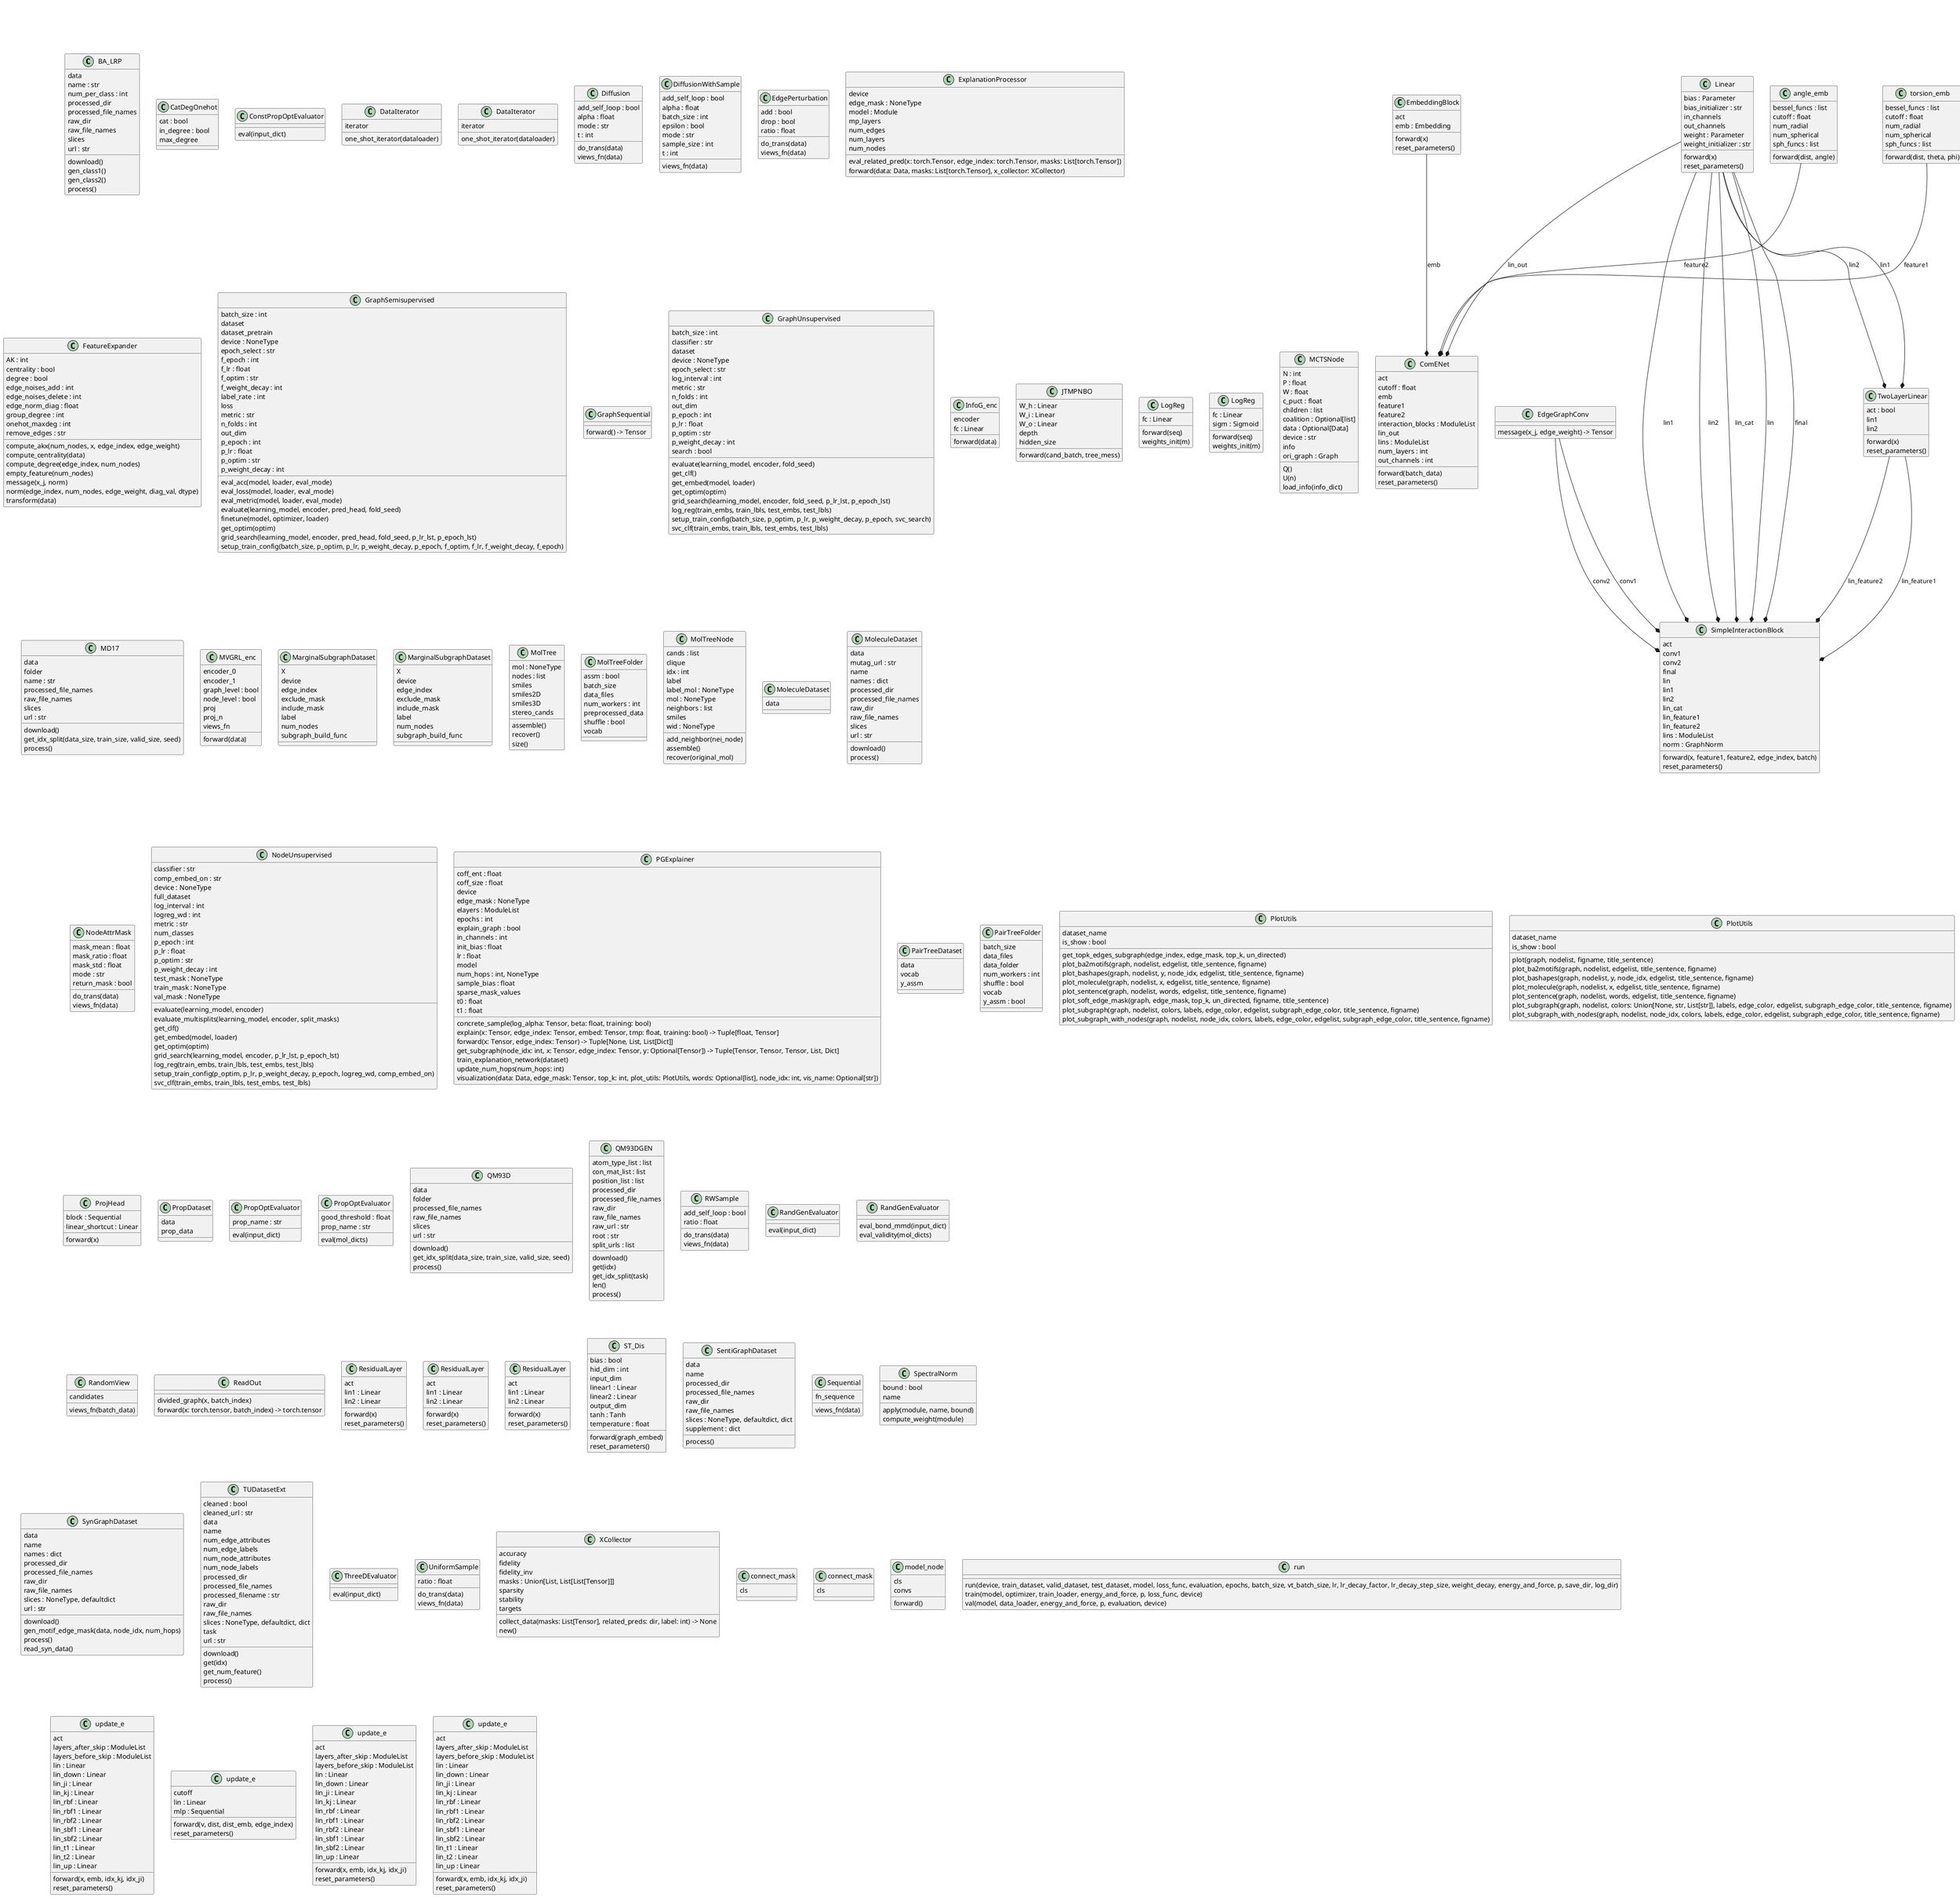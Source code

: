 @startuml classes_DIG-dig-stable
set namespaceSeparator none
class "BA_LRP" as dig.xgraph.dataset.syn_dataset.BA_LRP {
  data
  name : str
  num_per_class : int
  processed_dir
  processed_file_names
  raw_dir
  raw_file_names
  slices
  url : str
  download()
  gen_class1()
  gen_class2()
  process()
}
class "CatDegOnehot" as dig.sslgraph.dataset.feat_expansion.CatDegOnehot {
  cat : bool
  in_degree : bool
  max_degree
}
class "ComENet" as dig.threedgraph.method.comenet.comenet.ComENet {
  act
  cutoff : float
  emb
  feature1
  feature2
  interaction_blocks : ModuleList
  lin_out
  lins : ModuleList
  num_layers : int
  out_channels : int
  forward(batch_data)
  reset_parameters()
}
class "ConstPropOptEvaluator" as dig.ggraph.evaluation.metric.ConstPropOptEvaluator {
  eval(input_dict)
}
class "Contrastive" as dig.sslgraph.method.contrastive.model.contrastive.Contrastive {
  choice_model : str
  device : NoneType
  graph_level : bool
  loss_fn
  model_path : str
  neg_by_crpt : bool
  node_level : bool
  per_epoch_out : bool
  proj : NoneType
  proj_head_g : NoneType
  proj_head_n : NoneType
  proj_n : NoneType
  proj_out_dim : NoneType
  tau : float
  views_fn
  z_dim : NoneType
  z_n_dim : NoneType
  train(encoder, data_loader, optimizer, epochs, per_epoch_out)
  train_encoder_graph(encoder, data_loader, optimizer, epochs)
  train_encoder_node(encoder, data_loader, optimizer, epochs)
  train_encoder_node_graph(encoder, data_loader, optimizer, epochs)
}
class "DataIterator" as dig.ggraph.method.GraphDF.train_utils.DataIterator {
  iterator
  one_shot_iterator(dataloader)
}
class "DataIterator" as dig.ggraph.method.GraphAF.train_utils.DataIterator {
  iterator
  one_shot_iterator(dataloader)
}
class "DeepLIFT" as dig.xgraph.method.deeplift.DeepLIFT {
  hard_edge_mask
  new_node_idx
  subset
  forward(x: Tensor, edge_index: Tensor)
}
class "DeepLift" as dig.xgraph.models.ext.deeplift.deep_lift.DeepLift {
  backward_handles : List[RemovableHandle]
  forward_handles : List[RemovableHandle]
  model : Module
  attribute(inputs: TensorOrTupleOfTensorsGeneric, baselines: BaselineType, target: TargetType, additional_forward_args: Any, return_convergence_delta: Literal[False], custom_attribution_func: Union[None, Callable[..., Tuple[Tensor, ...]]]) -> TensorOrTupleOfTensorsGeneric
  has_convergence_delta() -> bool
  satisfies_attribute_criteria(module: Module) -> bool
}
class "DeepLiftShap" as dig.xgraph.models.ext.deeplift.deep_lift.DeepLiftShap {
  attribute(inputs: TensorOrTupleOfTensorsGeneric, baselines: Union[TensorOrTupleOfTensorsGeneric, Callable[..., TensorOrTupleOfTensorsGeneric]], target: TargetType, additional_forward_args: Any, return_convergence_delta: Literal[False], custom_attribution_func: Union[None, Callable[..., Tuple[Tensor, ...]]]) -> TensorOrTupleOfTensorsGeneric
}
class "Diffusion" as dig.sslgraph.method.contrastive.views_fn.structure.Diffusion {
  add_self_loop : bool
  alpha : float
  mode : str
  t : int
  do_trans(data)
  views_fn(data)
}
class "DiffusionWithSample" as dig.sslgraph.method.contrastive.views_fn.structure.DiffusionWithSample {
  add_self_loop : bool
  alpha : float
  batch_size : int
  epsilon : bool
  mode : str
  sample_size : int
  t : int
  views_fn(data)
}
class "DimeNetPP" as dig.threedgraph.method.dimenetpp.dimenetpp.DimeNetPP {
  cutoff : float
  emb
  energy_and_force : bool
  init_e
  init_u
  init_v
  update_es : ModuleList
  update_us : ModuleList
  update_vs : ModuleList
  forward(batch_data)
  reset_parameters()
}
class "DisGraphAF" as dig.ggraph.method.GraphDF.model.disgraphaf.DisGraphAF {
  batchNorm : BatchNorm1d
  edge_st_net : ModuleList
  emb_size : int
  graph_size : int
  index_select_edge : Parameter
  mask_edge : Parameter
  mask_node : Parameter
  node_st_net : ModuleList
  num_edge_type : int
  num_flow_layer : int
  num_node_type : int
  repeat_num
  rgcn
  forward(x, adj, x_deq, adj_deq)
  forward_rl_edge(x, adj, x_cont, index)
  forward_rl_node(x, adj, x_cont)
  reverse(x, adj, latent, mode, edge_index)
}
class "EdgeGraphConv" as dig.threedgraph.method.comenet.comenet.EdgeGraphConv {
  message(x_j, edge_weight) -> Tensor
}
class "EdgePerturbation" as dig.sslgraph.method.contrastive.views_fn.structure.EdgePerturbation {
  add : bool
  drop : bool
  ratio : float
  do_trans(data)
  views_fn(data)
}
class "EmbeddingBlock" as dig.threedgraph.method.comenet.comenet.EmbeddingBlock {
  act
  emb : Embedding
  forward(x)
  reset_parameters()
}
class "Encoder" as dig.sslgraph.utils.encoders.Encoder {
  encoder
  graph_level : bool
  node_level : bool
  forward(data)
}
class "EnergyFunc" as dig.ggraph.method.GraphEBM.energy_func.EnergyFunc {
  depth : int
  dropout : int
  graphconv : ModuleList
  graphconv1
  linear : Linear
  swish : bool
  forward(adj, h)
}
class "Envelope" as dig.threedgraph.method.spherenet.features.Envelope {
  a
  b
  c
  p
  forward(x)
}
class "Envelope" as dig.threedgraph.method.dimenetpp.features.Envelope {
  a
  b
  c
  p
  forward(x)
}
class "Envelope" as dig.ggraph3D.method.G_SphereNet.model.features.Envelope {
  a
  b
  c
  p
  forward(x)
}
class "ExplainerBase" as dig.xgraph.method.base_explainer.ExplainerBase {
  device : NoneType
  edge_mask : NoneType, Parameter
  epochs : int
  ex_labels : NoneType
  explain_graph : bool
  hard_edge_mask : NoneType
  lr : float
  model : Module
  molecule : bool
  mp_layers
  node_feat_mask : Parameter
  node_feat_masks : NoneType
  num_edges : NoneType
  num_layers
  num_nodes : NoneType
  ori_pred : NoneType
  table
  control_sparsity(mask: Tensor, sparsity)
  eval_related_pred(x: Tensor, edge_index: Tensor, edge_masks: List[Tensor])
  forward(x: Tensor, edge_index: Tensor)
  visualize_graph(node_idx: int, edge_index: Tensor, edge_mask: Tensor, y: Tensor, threshold: float, nolabel: bool) -> Tuple[Axes, nx.DiGraph]
}
class "ExplanationProcessor" as dig.xgraph.evaluation.metrics.ExplanationProcessor {
  device
  edge_mask : NoneType
  model : Module
  mp_layers
  num_edges
  num_layers
  num_nodes
  eval_related_pred(x: torch.Tensor, edge_index: torch.Tensor, masks: List[torch.Tensor])
  forward(data: Data, masks: List[torch.Tensor], x_collector: XCollector)
}
class "FeatureExpander" as dig.sslgraph.dataset.feat_expansion.FeatureExpander {
  AK : int
  centrality : bool
  degree : bool
  edge_noises_add : int
  edge_noises_delete : int
  edge_norm_diag : float
  group_degree : int
  onehot_maxdeg : int
  remove_edges : str
  compute_akx(num_nodes, x, edge_index, edge_weight)
  compute_centrality(data)
  compute_degree(edge_index, num_nodes)
  empty_feature(num_nodes)
  message(x_j, norm)
  norm(edge_index, num_nodes, edge_weight, diag_val, dtype)
  transform(data)
}
class "GCN" as dig.sslgraph.utils.encoders.GCN {
  acts : ModuleList
  add_self_loops : bool
  bns : NoneType, ModuleList
  convs : ModuleList
  edge_weight : bool
  n_layers : int
  normalize : bool
  pool : str
  forward(data)
  weights_init(m)
}
class "GCNConv" as dig.xgraph.models.models.GCNConv {
  edge_weight : NoneType, Optional[OptTensor]
  weight : Parameter
  forward(x: Tensor, edge_index: Adj, edge_weight: Optional[OptTensor]) -> Tensor
  propagate(edge_index: Adj, size: Size)
}
class "GCNConv_mask" as dig.xgraph.models.models.GCNConv_mask {
  edge_weight : Optional[OptTensor], NoneType
  weight : Parameter
  forward(x: Tensor, edge_index: Adj, edge_weight: Optional[OptTensor]) -> Tensor
  propagate(edge_index: Adj, size: Size)
}
class "GCN_2l" as dig.xgraph.models.models.GCN_2l {
  conv1
  convs : ModuleList
  dropout : Dropout
  ffn : Sequential
  readout
  relu1 : ReLU
  relus : ModuleList
  forward() -> torch.Tensor
  get_emb() -> torch.Tensor
}
class "GCN_2l_mask" as dig.xgraph.models.models.GCN_2l_mask {
  conv1
  convs : ModuleList
  dropout : Dropout
  ffn : Sequential
  readout
  relu1 : ReLU
  relus : ModuleList
  forward() -> torch.Tensor
  get_emb() -> torch.Tensor
}
class "GCN_3l" as dig.xgraph.models.models.GCN_3l {
  conv1
  convs : ModuleList
  dropout : Dropout
  ffn : Sequential
  readout
  relu1 : ReLU
  relus : ModuleList
  forward() -> torch.Tensor
  get_emb() -> torch.Tensor
}
class "GIN" as dig.sslgraph.utils.encoders.GIN {
  act : PReLU, ReLU
  bns : NoneType, ModuleList
  convs : ModuleList
  n_layers : int
  pool : str
  forward(data)
  weights_init(module)
}
class "GINConv" as dig.xgraph.models.models.GINConv {
  edge_weight : NoneType
  fc_steps : NoneType, list
  num_nodes
  reweight : bool, NoneType
  forward(x: Union[Tensor, OptPairTensor], edge_index: Adj, edge_weight: OptTensor, task) -> Tensor
  message(x_j: Tensor) -> Tensor
  propagate(edge_index: Adj, size: Size)
}
class "GINConv_mask" as dig.xgraph.models.models.GINConv_mask {
  edge_weight : NoneType
  fc_steps : NoneType, list
  num_nodes
  reweight : bool, NoneType
  forward(x: Union[Tensor, OptPairTensor], edge_index: Adj, edge_weight: OptTensor, task) -> Tensor
  message(x_j: Tensor) -> Tensor
  propagate(edge_index: Adj, size: Size)
}
class "GIN_2l" as dig.xgraph.models.models.GIN_2l {
  conv1
  convs : ModuleList
  dropout : Dropout
  ffn : Sequential
  readout
  relu1 : ReLU
  relus : ModuleList
  forward() -> torch.Tensor
  get_emb() -> torch.Tensor
}
class "GIN_2l_mask" as dig.xgraph.models.models.GIN_2l_mask {
  conv1
  convs : ModuleList
  dropout : Dropout
  ffn : Sequential
  readout
  relu1 : ReLU
  relus : ModuleList
  forward() -> torch.Tensor
  get_emb() -> torch.Tensor
}
class "GIN_3l" as dig.xgraph.models.models.GIN_3l {
  conv1
  convs : ModuleList
  dropout : Dropout
  ffn : Sequential
  readout
  relu1 : ReLU
  relus : ModuleList
  forward() -> torch.Tensor
  get_emb() -> torch.Tensor
}
class "GNNBasic" as dig.xgraph.models.models.GNNBasic {
  arguments_read()
}
class "GNNExplainer" as dig.xgraph.method.gnnexplainer.GNNExplainer {
  coff_ent : float
  coff_size : float
  hard_edge_mask
  mask_features : bool
  new_node_idx
  node_idx
  subset
  forward(x, edge_index, mask_features)
  gnn_explainer_alg(x: Tensor, edge_index: Tensor, ex_label: Tensor, mask_features: bool) -> Tensor
}
class "GNNPool" as dig.xgraph.models.models.GNNPool {
}
class "GNN_GI" as dig.xgraph.method.gnn_gi.GNN_GI {
  hard_edge_mask
  new_node_idx
  subset
  forward(x: Tensor, edge_index: Tensor)
}
class "GNN_LRP" as dig.xgraph.method.gnn_lrp.GNN_LRP {
  hard_edge_mask
  new_node_idx
  subset
  forward(x: Tensor, edge_index: Tensor)
}
class "GRACE" as dig.sslgraph.method.contrastive.model.grace.GRACE {
  train(encoders, data_loader, optimizer, epochs, per_epoch_out)
}
class "G_SphereNet" as dig.ggraph3D.method.G_SphereNet.gspherenet.G_SphereNet {
  model : NoneType
  generate(model_conf_dict, checkpoint_path, n_mols, chunk_size, num_min_node, num_max_node, temperature, focus_th)
  get_model(model_conf_dict, checkpoint_path)
  load_pretrain_model(path)
  train(loader, lr, wd, max_epochs, model_conf_dict, checkpoint_path, save_interval, save_dir)
}
class "Generator" as dig.ggraph.method.generator.Generator {
  run_const_prop_opt()
  run_prop_opt()
  run_rand_gen()
  train_const_prop_opt(loader)
  train_prop_opt()
  train_rand_gen(loader)
}
class "GlobalMeanPool" as dig.xgraph.models.models.GlobalMeanPool {
  forward(x, batch)
}
class "GradCAM" as dig.xgraph.method.gradcam.GradCAM {
  explain_method
  hard_edge_mask
  new_node_idx
  subset
  forward(x: Tensor, edge_index: Tensor) -> Union[Tuple[None, List, List[Dict]], Tuple[List, List, List[Dict]]]
}
class "GraphAF" as dig.ggraph.method.GraphAF.graphaf.GraphAF {
  model : NoneType
  get_model(task, model_conf_dict, checkpoint_path)
  load_pretrain_model(path)
  run_cons_optim(dataset, model_conf_dict, checkpoint_path, repeat_time, min_optim_time, num_max_node, temperature, atomic_num_list)
  run_cons_optim_one_mol(adj, x, org_smile, mol_size, bfs_perm_origin, max_size_rl, temperature, atom_list)
  run_prop_optim(model_conf_dict, checkpoint_path, n_mols, num_min_node, num_max_node, temperature, atomic_num_list)
  run_rand_gen(model_conf_dict, checkpoint_path, n_mols, num_min_node, num_max_node, temperature, atomic_num_list)
  train_cons_optim(loader, lr, wd, max_iters, warm_up, model_conf_dict, pretrain_path, save_interval, save_dir)
  train_prop_optim(lr, wd, max_iters, warm_up, model_conf_dict, pretrain_path, save_interval, save_dir)
  train_rand_gen(loader, lr, wd, max_epochs, model_conf_dict, save_interval, save_dir)
}
class "GraphCL" as dig.sslgraph.method.contrastive.model.graphcl.GraphCL {
  train(encoders, data_loader, optimizer, epochs, per_epoch_out)
}
class "GraphConv" as dig.ggraph.method.GraphEBM.energy_func.GraphConv {
  add_self : bool
  in_ch
  linear_edge : Linear
  linear_node : Linear
  num_edge_type
  out_ch
  forward(adj, h)
}
class "GraphDF" as dig.ggraph.method.GraphDF.graphdf.GraphDF {
  model : NoneType
  get_model(task, model_conf_dict, checkpoint_path)
  load_pretrain_model(path)
  run_const_prop_opt(dataset, model_conf_dict, checkpoint_path, repeat_time, min_optim_time, num_max_node, temperature, atomic_num_list)
  run_const_prop_opt_one_mol(adj, x, org_smile, mol_size, bfs_perm_origin, max_size_rl, temperature, atom_list)
  run_prop_opt(model_conf_dict, checkpoint_path, n_mols, num_min_node, num_max_node, temperature, atomic_num_list)
  run_rand_gen(model_conf_dict, checkpoint_path, n_mols, num_min_node, num_max_node, temperature, atomic_num_list)
  train_const_prop_opt(loader, lr, wd, max_iters, warm_up, model_conf_dict, pretrain_path, save_interval, save_dir)
  train_prop_opt(lr, wd, max_iters, warm_up, model_conf_dict, pretrain_path, save_interval, save_dir)
  train_rand_gen(loader, lr, wd, max_epochs, model_conf_dict, save_interval, save_dir)
}
class "GraphEBM" as dig.ggraph.method.GraphEBM.graphebm.GraphEBM {
  device : NoneType
  energy_function : NoneType
  n_atom
  n_atom_type
  n_edge_type
  run_comp_gen(checkpoint_path_qed, checkpoint_path_plogp, n_samples, c, ld_step, ld_noise, ld_step_size, clamp, atomic_num_list)
  run_const_prop_opt(checkpoint_path, initialization_loader, c, ld_step, ld_noise, ld_step_size, clamp, atomic_num_list, train_smiles)
  run_prop_opt(checkpoint_path, initialization_loader, c, ld_step, ld_noise, ld_step_size, clamp, atomic_num_list, train_smiles)
  run_rand_gen(checkpoint_path, n_samples, c, ld_step, ld_noise, ld_step_size, clamp, atomic_num_list)
  train_goal_directed(loader, lr, wd, max_epochs, c, ld_step, ld_noise, ld_step_size, clamp, alpha, save_interval, save_dir)
  train_rand_gen(loader, lr, wd, max_epochs, c, ld_step, ld_noise, ld_step_size, clamp, alpha, save_interval, save_dir)
}
class "GraphFlowModel" as dig.ggraph.method.GraphDF.model.graphflow.GraphFlowModel {
  bond_dim
  dp
  edge_base_log_probs : Parameter
  edge_unroll
  flow_core : DataParallel
  flow_core_edge_masks : Parameter
  latent_edge_length
  latent_node_length
  latent_step
  max_size
  node_base_log_probs : Parameter
  node_dim
  dis_log_prob(z)
  forward(inp_node_features, inp_adj_features)
  generate(atom_list, temperature, min_atoms, max_atoms)
  initialize_masks(max_node_unroll, max_edge_unroll)
}
class "GraphFlowModel" as dig.ggraph.method.GraphAF.model.graphflow.GraphFlowModel {
  bond_dim
  constant_pi : Parameter
  deq_coeff
  dp
  edge_unroll
  flow_core : DataParallel
  flow_core_edge_masks : Parameter
  latent_edge_length
  latent_node_length
  latent_step
  max_size
  node_dim
  prior_ln_var : Parameter
  use_df
  dis_log_prob(z)
  forward(inp_node_features, inp_adj_features)
  generate(atom_list, temperature, min_atoms, max_atoms)
  initialize_masks(max_node_unroll, max_edge_unroll)
  log_prob(z, logdet)
}
class "GraphFlowModel_con_rl" as dig.ggraph.method.GraphDF.model.graphflow_con_rl.GraphFlowModel_con_rl {
  bond_dim
  conf_rl
  dp
  edge_base_log_probs : Parameter
  edge_base_log_probs_old : Parameter
  edge_unroll
  flow_core : DataParallel
  flow_core_edge_masks : Parameter
  flow_core_old : DataParallel
  latent_edge_length
  latent_node_length
  latent_step
  max_size
  node_base_log_probs : Parameter
  node_base_log_probs_old : Parameter
  node_dim
  dis_log_prob(z)
  initialize_masks(max_node_unroll, max_edge_unroll)
  reinforce_constrained_optim_one_mol(x, adj, mol_size, raw_smile, bfs_perm_origin, atom_list, temperature, max_size_rl)
  reinforce_forward_constrained_optim(mol_xs, mol_adjs, mol_sizes, raw_smiles, bfs_perm_origin, in_baseline, cur_iter)
}
class "GraphFlowModel_con_rl" as dig.ggraph.method.GraphAF.model.graphflow_con_rl.GraphFlowModel_con_rl {
  bond_dim
  conf_rl
  constant_pi : Parameter
  deq_coeff
  dp
  edge_unroll
  flow_core : DataParallel
  flow_core_edge_masks : Parameter
  flow_core_old : DataParallel
  latent_edge_length
  latent_node_length
  latent_step
  max_size
  node_dim
  prior_ln_var : Parameter
  dis_log_prob(z)
  initialize_masks(max_node_unroll, max_edge_unroll)
  reinforce_constrained_optim_one_mol(x, adj, mol_size, raw_smile, bfs_perm_origin, atom_list, temperature, max_size_rl)
  reinforce_forward_constrained_optim(mol_xs, mol_adjs, mol_sizes, raw_smiles, bfs_perm_origin, in_baseline, cur_iter)
}
class "GraphFlowModel_rl" as dig.ggraph.method.GraphDF.model.graphflow_rl.GraphFlowModel_rl {
  bond_dim
  conf_rl
  dp
  edge_base_log_probs : Parameter
  edge_base_log_probs_old : Parameter
  edge_unroll
  flow_core : DataParallel
  flow_core_edge_masks : Parameter
  flow_core_old : DataParallel
  latent_edge_length
  latent_node_length
  latent_step
  max_size
  node_base_log_probs : Parameter
  node_base_log_probs_old : Parameter
  node_dim
  dis_log_prob(z)
  initialize_masks(max_node_unroll, max_edge_unroll)
  reinforce_forward_optim(in_baseline, cur_iter)
  reinforce_optim_one_mol(atom_list, temperature, max_size_rl)
}
class "GraphFlowModel_rl" as dig.ggraph.method.GraphAF.model.graphflow_rl.GraphFlowModel_rl {
  bond_dim
  conf_rl
  constant_pi : Parameter
  deq_coeff
  dp
  edge_unroll
  flow_core : DataParallel
  flow_core_edge_masks : Parameter
  flow_core_old : DataParallel
  latent_edge_length
  latent_node_length
  latent_step
  max_size
  node_dim
  prior_ln_var : Parameter
  dis_log_prob(z)
  initialize_masks(max_node_unroll, max_edge_unroll)
  log_prob(z, logdet, deq_logp, deq_logdet)
  reinforce_forward_optim(in_baseline, cur_iter)
  reinforce_optim_one_mol(atom_list, temperature, max_size_rl)
}
class "GraphGRU" as dig.ggraph.method.JTVAE.fast_jtnn.jtnn_enc.GraphGRU {
  U_r : Linear
  W_h : Linear
  W_r : Linear
  W_z : Linear
  depth
  hidden_size
  input_size
  forward(h, x, mess_graph)
}
class "GraphLayerGradCam" as dig.xgraph.method.gradcam.GraphLayerGradCam {
  attribute(inputs: Union[Tensor, Tuple[Tensor, ...]], target: TargetType, additional_forward_args: Any, attribute_to_layer_input: bool, relu_attributions: bool) -> Union[Tensor, Tuple[Tensor, ...]]
}
class "GraphSemisupervised" as dig.sslgraph.evaluation.eval_graph.GraphSemisupervised {
  batch_size : int
  dataset
  dataset_pretrain
  device : NoneType
  epoch_select : str
  f_epoch : int
  f_lr : float
  f_optim : str
  f_weight_decay : int
  label_rate : int
  loss
  metric : str
  n_folds : int
  out_dim
  p_epoch : int
  p_lr : float
  p_optim : str
  p_weight_decay : int
  eval_acc(model, loader, eval_mode)
  eval_loss(model, loader, eval_mode)
  eval_metric(model, loader, eval_mode)
  evaluate(learning_model, encoder, pred_head, fold_seed)
  finetune(model, optimizer, loader)
  get_optim(optim)
  grid_search(learning_model, encoder, pred_head, fold_seed, p_lr_lst, p_epoch_lst)
  setup_train_config(batch_size, p_optim, p_lr, p_weight_decay, p_epoch, f_optim, f_lr, f_weight_decay, f_epoch)
}
class "GraphSequential" as dig.xgraph.models.models.GraphSequential {
  forward() -> Tensor
}
class "GraphUnsupervised" as dig.sslgraph.evaluation.eval_graph.GraphUnsupervised {
  batch_size : int
  classifier : str
  dataset
  device : NoneType
  epoch_select : str
  log_interval : int
  metric : str
  n_folds : int
  out_dim
  p_epoch : int
  p_lr : float
  p_optim : str
  p_weight_decay : int
  search : bool
  evaluate(learning_model, encoder, fold_seed)
  get_clf()
  get_embed(model, loader)
  get_optim(optim)
  grid_search(learning_model, encoder, fold_seed, p_lr_lst, p_epoch_lst)
  log_reg(train_embs, train_lbls, test_embs, test_lbls)
  setup_train_config(batch_size, p_optim, p_lr, p_weight_decay, p_epoch, svc_search)
  svc_clf(train_embs, train_lbls, test_embs, test_lbls)
}
class "IdenticalPool" as dig.xgraph.models.models.IdenticalPool {
  forward(x, batch)
}
class "InfoG_enc" as dig.sslgraph.method.contrastive.model.infograph.InfoG_enc {
  encoder
  fc : Linear
  forward(data)
}
class "InfoGraph" as dig.sslgraph.method.contrastive.model.infograph.InfoGraph {
  train(encoders, data_loader, optimizer, epochs, per_epoch_out)
}
class "JTMPN" as dig.ggraph.method.JTVAE.fast_jtnn.jtmpn.JTMPN {
  W_h : Linear
  W_i : Linear
  W_o : Linear
  depth
  hidden_size
  forward(fatoms, fbonds, agraph, bgraph, scope, tree_message)
  tensorize(cand_batch, mess_dict)
}
class "JTMPNBO" as dig.ggraph.method.JTVAE.fast_jtnn.jtmpn_bo.JTMPNBO {
  W_h : Linear
  W_i : Linear
  W_o : Linear
  depth
  hidden_size
  forward(cand_batch, tree_mess)
}
class "JTNNDecoder" as dig.ggraph.method.JTVAE.fast_jtnn.jtnn_dec.JTNNDecoder {
  U : Linear
  U_i : Linear
  U_o : Linear
  U_r : Linear
  W : Linear
  W_h : Linear
  W_o : Linear
  W_r : Linear
  W_z : Linear
  embedding : NoneType, Embedding
  hidden_size
  pred_loss : CrossEntropyLoss
  stop_loss : BCEWithLogitsLoss
  vocab
  vocab_size
  aggregate(hiddens, contexts, x_tree_vecs, mode)
  decode(x_tree_vecs, prob_decode)
  forward(mol_batch, x_tree_vecs)
}
class "JTNNEncoder" as dig.ggraph.method.JTVAE.fast_jtnn.jtnn_enc.JTNNEncoder {
  GRU
  depth
  embedding
  hidden_size
  outputNN : Sequential
  forward(fnode, fmess, node_graph, mess_graph, scope)
  tensorize(tree_batch)
  tensorize_nodes(node_batch, scope)
}
class "JTNNEncoderBO" as dig.ggraph.method.JTVAE.fast_jtnn.jtnn_enc_bo.JTNNEncoderBO {
  U_r : Linear
  W : Linear
  W_h : Linear
  W_r : Linear
  W_z : Linear
  embedding : Embedding, NoneType
  hidden_size
  vocab
  vocab_size
  forward(root_batch)
}
class "JTNNVAE" as dig.ggraph.method.JTVAE.fast_jtnn.jtnn_vae.JTNNVAE {
  A_assm : Linear
  G_mean : Linear
  G_var : Linear
  T_mean : Linear
  T_var : Linear
  assm_loss : CrossEntropyLoss
  decoder
  hidden_size
  jtmpn
  jtnn
  latent_size
  mpn
  vocab
  assm(mol_batch, jtmpn_holder, x_mol_vecs, x_tree_mess)
  decode(x_tree_vecs, x_mol_vecs, prob_decode)
  dfs_assemble(y_tree_mess, x_mol_vecs, all_nodes, cur_mol, global_amap, fa_amap, cur_node, fa_node, prob_decode, check_aroma)
  encode(jtenc_holder, mpn_holder)
  encode_from_smiles(smiles_list)
  encode_latent(jtenc_holder, mpn_holder)
  forward(x_batch, beta)
  rsample(z_vecs, W_mean, W_var)
  sample_prior(prob_decode)
}
class "JTNNVAEBO" as dig.ggraph.method.JTVAE.fast_jtnn.jtnn_vae_bo.JTNNVAEBO {
  G_mean : Linear
  G_var : Linear
  T_mean : Linear
  T_var : Linear
  assm_loss : CrossEntropyLoss
  decoder
  depth
  embedding : Embedding
  hidden_size
  jtmpn
  jtnn
  latent_size
  mpn
  stereo_loss : CrossEntropyLoss
  use_stereo : bool
  vocab
  assm(mol_batch, mol_vec, tree_mess)
  decode(tree_vec, mol_vec, prob_decode)
  dfs_assemble(tree_mess, mol_vec, all_nodes, cur_mol, global_amap, fa_amap, cur_node, fa_node, prob_decode)
  encode(mol_batch)
  encode_latent_mean(smiles_list)
  forward(mol_batch, beta)
  recon_eval(smiles)
  reconstruct(smiles, prob_decode)
  sample_eval()
  sample_prior(prob_decode)
  stereo(mol_batch, mol_vec)
}
class "JTPropVAE" as dig.ggraph.method.JTVAE.fast_jtnn.jtprop_vae.JTPropVAE {
  G_mean : Linear
  G_var : Linear
  T_mean : Linear
  T_var : Linear
  assm_loss : CrossEntropyLoss
  decoder
  depth
  embedding : Embedding
  hidden_size
  jtmpn
  jtnn
  latent_size
  mpn
  propNN : Sequential
  prop_loss : MSELoss
  stereo_loss : CrossEntropyLoss
  vocab
  assm(mol_batch, mol_vec, tree_mess)
  decode(tree_vec, mol_vec, prob_decode)
  dfs_assemble(tree_mess, mol_vec, all_nodes, cur_mol, global_amap, fa_amap, cur_node, fa_node, prob_decode)
  encode(mol_batch)
  encode_latent_mean(smiles_list)
  forward(mol_batch, beta)
  optimize(smiles, sim_cutoff, lr, num_iter)
  reconstruct(smiles, prob_decode)
  sample_prior(prob_decode)
  stereo(mol_batch, mol_vec)
}
class "JTVAE" as dig.ggraph.method.JTVAE.jtvae.JTVAE {
  model : NoneType
  prop_vae
  vae
  vocab : list
  build_vocabulary(list_smiles)
  get_model(task, config_dict)
  preprocess(list_smiles)
  run_cons_optim(list_smiles, sim_cutoff)
  run_rand_gen(num_samples)
  train_cons_optim(loader, batch_size, num_epochs, hidden_size, latent_size, depth, beta, lr)
  train_rand_gen(loader, load_epoch, lr, anneal_rate, clip_norm, num_epochs, beta, max_beta, step_beta, anneal_iter, kl_anneal_iter, print_iter, save_iter)
}
class "LayerDeepLift" as dig.xgraph.models.ext.deeplift.layer_deep_lift.LayerDeepLift {
  model : Module
  attribute(inputs: Union[Tensor, Tuple[Tensor, ...]], baselines: BaselineType, target: TargetType, additional_forward_args: Any, return_convergence_delta: Literal[False], attribute_to_layer_input: bool, custom_attribution_func: Union[None, Callable[..., Tuple[Tensor, ...]]]) -> Union[Tensor, Tuple[Tensor, ...]]
}
class "LayerDeepLiftShap" as dig.xgraph.models.ext.deeplift.layer_deep_lift.LayerDeepLiftShap {
  attribute(inputs: Union[Tensor, Tuple[Tensor, ...]], baselines: Union[Tensor, Tuple[Tensor, ...], Callable[..., Union[Tensor, Tuple[Tensor, ...]]]], target: TargetType, additional_forward_args: Any, return_convergence_delta: Literal[False], attribute_to_layer_input: bool, custom_attribution_func: Union[None, Callable[..., Tuple[Tensor, ...]]]) -> Union[Tensor, Tuple[Tensor, ...]]
}
class "Linear" as dig.threedgraph.method.comenet.comenet.Linear {
  bias : Parameter
  bias_initializer : str
  in_channels
  out_channels
  weight : Parameter
  weight_initializer : str
  forward(x)
  reset_parameters()
}
class "LogReg" as dig.sslgraph.evaluation.eval_graph.LogReg {
  fc : Linear
  forward(seq)
  weights_init(m)
}
class "LogReg" as dig.sslgraph.evaluation.eval_node.LogReg {
  fc : Linear
  sigm : Sigmoid
  forward(seq)
  weights_init(m)
}
class "MCTS" as dig.xgraph.method.subgraphx.MCTS {
  MCTSNodeClass : partial
  X : Tensor
  c_puct : float
  data : Data
  device : str
  edge_index : Tensor
  expand_atoms : int
  graph : DiGraph, Graph
  high2low : bool
  min_atoms : int
  n_rollout : int
  new_node_idx : NoneType
  num_hops : int
  num_nodes
  ori_graph : Graph, DiGraph
  ori_node_idx : NoneType
  root
  root_coalition
  score_func : Optional[Callable]
  state_map : dict
  subset
  mcts(verbose)
  mcts_rollout(tree_node)
  set_score_func(score_func)
}
class "MCTSNode" as dig.xgraph.method.subgraphx.MCTSNode {
  N : int
  P : float
  W : float
  c_puct : float
  children : list
  coalition : Optional[list]
  data : Optional[Data]
  device : str
  info
  ori_graph : Graph
  Q()
  U(n)
  load_info(info_dict)
}
class "MD17" as dig.threedgraph.dataset.PygMD17.MD17 {
  data
  folder
  name : str
  processed_file_names
  raw_file_names
  slices
  url : str
  download()
  get_idx_split(data_size, train_size, valid_size, seed)
  process()
}
class "MH_ATT" as dig.ggraph3D.method.G_SphereNet.model.att.MH_ATT {
  d_k : int
  k_proj : Linear
  n_att_heads : int
  out_proj : Linear
  q_proj : Linear
  v_proj : Linear
  forward(query, key, value, query_batch, key_value_batch)
}
class "MLP" as dig.ggraph3D.method.G_SphereNet.model.net_utils.MLP {
  layers : Sequential
  forward(x)
}
class "MOSES" as dig.ggraph.dataset.ggraph_dataset.MOSES {
}
class "MPN" as dig.ggraph.method.JTVAE.fast_jtnn.mpn.MPN {
  W_h : Linear
  W_i : Linear
  W_o : Linear
  depth
  hidden_size
  forward(fatoms, fbonds, agraph, bgraph, scope)
  tensorize(mol_batch)
}
class "MVGRL" as dig.sslgraph.method.contrastive.model.mvgrl.MVGRL {
  views_fn : list
  train(encoders, data_loader, optimizer, epochs, per_epoch_out)
}
class "MVGRL_enc" as dig.sslgraph.method.contrastive.model.mvgrl.MVGRL_enc {
  encoder_0
  encoder_1
  graph_level : bool
  node_level : bool
  proj
  proj_n
  views_fn
  forward(data)
}
class "MarginalSubgraphDataset" as dig.xgraph.dataset.utils_dataset.MarginalSubgraphDataset {
  X
  device
  edge_index
  exclude_mask
  include_mask
  label
  num_nodes
  subgraph_build_func
}
class "MarginalSubgraphDataset" as dig.xgraph.method.shapley.MarginalSubgraphDataset {
  X
  device
  edge_index
  exclude_mask
  include_mask
  label
  num_nodes
  subgraph_build_func
}
class "MaskedGraphAF" as dig.ggraph.method.GraphAF.model.graphaf.MaskedGraphAF {
  batchNorm : BatchNorm1d
  edge_st_net : ModuleList
  emb_size : int
  graph_size : int
  index_select_edge : Parameter
  mask_edge : Parameter
  mask_node : Parameter
  node_st_net : ModuleList
  num_edge_type : int
  num_flow_layer : int
  num_node_type : int
  repeat_num
  rgcn
  st_net_fn_dict : dict
  st_type : str
  forward(x, adj, x_deq, adj_deq)
  forward_rl_edge(x, adj, x_cont, index)
  forward_rl_node(x, adj, x_cont)
  reverse(x, adj, latent, mode, edge_index)
}
class "MolTree" as dig.ggraph.method.JTVAE.fast_jtnn.mol_tree.MolTree {
  mol : NoneType
  nodes : list
  smiles
  smiles2D
  smiles3D
  stereo_cands
  assemble()
  recover()
  size()
}
class "MolTreeDataset" as dig.ggraph.method.JTVAE.fast_jtnn.datautils.MolTreeDataset {
  assm : bool
  data
  vocab
}
class "MolTreeFolder" as dig.ggraph.method.JTVAE.fast_jtnn.datautils.MolTreeFolder {
  assm : bool
  batch_size
  data_files
  num_workers : int
  preprocessed_data
  shuffle : bool
  vocab
}
class "MolTreeNode" as dig.ggraph.method.JTVAE.fast_jtnn.mol_tree.MolTreeNode {
  cands : list
  clique
  idx : int
  label
  label_mol : NoneType
  mol : NoneType
  neighbors : list
  smiles
  wid : NoneType
  add_neighbor(nei_node)
  assemble()
  recover(original_mol)
}
class "MoleculeDataset" as dig.ggraph.method.JTVAE.fast_jtnn.datautils.MoleculeDataset {
  data
}
class "MoleculeDataset" as dig.xgraph.dataset.mol_dataset.MoleculeDataset {
  data
  mutag_url : str
  name
  names : dict
  processed_dir
  processed_file_names
  raw_dir
  raw_file_names
  slices
  url : str
  download()
  process()
}
class "NodeAttrMask" as dig.sslgraph.method.contrastive.views_fn.feature.NodeAttrMask {
  mask_mean : float
  mask_ratio : float
  mask_std : float
  mode : str
  return_mask : bool
  do_trans(data)
  views_fn(data)
}
class "NodeMVGRL" as dig.sslgraph.method.contrastive.model.mvgrl.NodeMVGRL {
  alpha : float
  mode : str
  t : int
  train(encoders, data_loader, optimizer, epochs, per_epoch_out)
}
class "NodeUnsupervised" as dig.sslgraph.evaluation.eval_node.NodeUnsupervised {
  classifier : str
  comp_embed_on : str
  device : NoneType
  full_dataset
  log_interval : int
  logreg_wd : int
  metric : str
  num_classes
  p_epoch : int
  p_lr : float
  p_optim : str
  p_weight_decay : int
  test_mask : NoneType
  train_mask : NoneType
  val_mask : NoneType
  evaluate(learning_model, encoder)
  evaluate_multisplits(learning_model, encoder, split_masks)
  get_clf()
  get_embed(model, loader)
  get_optim(optim)
  grid_search(learning_model, encoder, p_lr_lst, p_epoch_lst)
  log_reg(train_embs, train_lbls, test_embs, test_lbls)
  setup_train_config(p_optim, p_lr, p_weight_decay, p_epoch, logreg_wd, comp_embed_on)
  svc_clf(train_embs, train_lbls, test_embs, test_lbls)
}
class "PGExplainer" as dig.xgraph.method.pgexplainer.PGExplainer {
  coff_ent : float
  coff_size : float
  device
  edge_mask : NoneType
  elayers : ModuleList
  epochs : int
  explain_graph : bool
  in_channels : int
  init_bias : float
  lr : float
  model
  num_hops : int, NoneType
  sample_bias : float
  sparse_mask_values
  t0 : float
  t1 : float
  concrete_sample(log_alpha: Tensor, beta: float, training: bool)
  explain(x: Tensor, edge_index: Tensor, embed: Tensor, tmp: float, training: bool) -> Tuple[float, Tensor]
  forward(x: Tensor, edge_index: Tensor) -> Tuple[None, List, List[Dict]]
  get_subgraph(node_idx: int, x: Tensor, edge_index: Tensor, y: Optional[Tensor]) -> Tuple[Tensor, Tensor, Tensor, List, Dict]
  train_explanation_network(dataset)
  update_num_hops(num_hops: int)
  visualization(data: Data, edge_mask: Tensor, top_k: int, plot_utils: PlotUtils, words: Optional[list], node_idx: int, vis_name: Optional[str])
}
class "PairTreeDataset" as dig.ggraph.method.JTVAE.fast_jtnn.datautils.PairTreeDataset {
  data
  vocab
  y_assm
}
class "PairTreeFolder" as dig.ggraph.method.JTVAE.fast_jtnn.datautils.PairTreeFolder {
  batch_size
  data_files
  data_folder
  num_workers : int
  shuffle : bool
  vocab
  y_assm : bool
}
class "PlotUtils" as dig.xgraph.method.pgexplainer.PlotUtils {
  dataset_name
  is_show : bool
  get_topk_edges_subgraph(edge_index, edge_mask, top_k, un_directed)
  plot_ba2motifs(graph, nodelist, edgelist, title_sentence, figname)
  plot_bashapes(graph, nodelist, y, node_idx, edgelist, title_sentence, figname)
  plot_molecule(graph, nodelist, x, edgelist, title_sentence, figname)
  plot_sentence(graph, nodelist, words, edgelist, title_sentence, figname)
  plot_soft_edge_mask(graph, edge_mask, top_k, un_directed, figname, title_sentence)
  plot_subgraph(graph, nodelist, colors, labels, edge_color, edgelist, subgraph_edge_color, title_sentence, figname)
  plot_subgraph_with_nodes(graph, nodelist, node_idx, colors, labels, edge_color, edgelist, subgraph_edge_color, title_sentence, figname)
}
class "PlotUtils" as dig.xgraph.method.subgraphx.PlotUtils {
  dataset_name
  is_show : bool
  plot(graph, nodelist, figname, title_sentence)
  plot_ba2motifs(graph, nodelist, edgelist, title_sentence, figname)
  plot_bashapes(graph, nodelist, y, node_idx, edgelist, title_sentence, figname)
  plot_molecule(graph, nodelist, x, edgelist, title_sentence, figname)
  plot_sentence(graph, nodelist, words, edgelist, title_sentence, figname)
  plot_subgraph(graph, nodelist, colors: Union[None, str, List[str]], labels, edge_color, edgelist, subgraph_edge_color, title_sentence, figname)
  plot_subgraph_with_nodes(graph, nodelist, node_idx, colors, labels, edge_color, edgelist, subgraph_edge_color, title_sentence, figname)
}
class "PredictionModel" as dig.sslgraph.evaluation.eval_graph.PredictionModel {
  encoder
  pred_head : Linear
  forward(data)
}
class "ProjHead" as dig.sslgraph.method.contrastive.model.mvgrl.ProjHead {
  ffn : Sequential
  linear_shortcut : Linear
  forward(x)
}
class "ProjHead" as dig.sslgraph.method.contrastive.model.infograph.ProjHead {
  block : Sequential
  linear_shortcut : Linear
  forward(x)
}
class "PropDataset" as dig.ggraph.method.JTVAE.fast_jtnn.datautils.PropDataset {
  data
  prop_data
}
class "PropOptEvaluator" as dig.ggraph.evaluation.metric.PropOptEvaluator {
  prop_name : str
  eval(input_dict)
}
class "PropOptEvaluator" as dig.ggraph3D.evaluation.metric.PropOptEvaluator {
  good_threshold : float
  prop_name : str
  eval(mol_dicts)
}
class "PygDataset" as dig.ggraph.dataset.PygDataset.PygDataset {
  all_smiles : list
  atom_list : set, dict, list, tuple
  available_prop
  data
  name
  num_max_node : int
  one_shot : bool
  processed_dir
  processed_file_names
  processed_filename : str
  prop_name : str
  raw_dir
  raw_file_names
  root
  slices : NoneType, defaultdict
  smile_col
  url
  use_aug : bool
  download()
  get(idx)
  get_split_idx()
  one_shot_process()
  pre_process()
  process()
}
class "QM9" as dig.ggraph.dataset.ggraph_dataset.QM9 {
}
class "QM93D" as dig.threedgraph.dataset.PygQM93D.QM93D {
  data
  folder
  processed_file_names
  raw_file_names
  slices
  url : str
  download()
  get_idx_split(data_size, train_size, valid_size, seed)
  process()
}
class "QM93DGEN" as dig.ggraph3D.dataset.ggraph3D_dataset.QM93DGEN {
  atom_type_list : list
  con_mat_list : list
  position_list : list
  processed_dir
  processed_file_names
  raw_dir
  raw_file_names
  raw_url : str
  root : str
  split_urls : list
  download()
  get(idx)
  get_idx_split(task)
  len()
  process()
}
class "RGCN" as dig.ggraph.method.GraphDF.model.rgcn.RGCN {
  dropout : float
  edge_dim : int
  emb : Linear
  gc1
  gc2 : ModuleList
  gc3
  nfeat
  nhid : int
  normalization : bool
  nout : int
  num_layers : int
  forward(x, adj)
}
class "RGCN" as dig.ggraph.method.GraphAF.model.rgcn.RGCN {
  dropout : float
  edge_dim : int
  emb : Linear
  gc1
  gc2 : ModuleList
  gc3
  nfeat
  nhid : int
  normalization : bool
  nout : int
  num_layers : int
  forward(x, adj)
}
class "RWSample" as dig.sslgraph.method.contrastive.views_fn.sample.RWSample {
  add_self_loop : bool
  ratio : float
  do_trans(data)
  views_fn(data)
}
class "RandGenEvaluator" as dig.ggraph.evaluation.metric.RandGenEvaluator {
  eval(input_dict)
}
class "RandGenEvaluator" as dig.ggraph3D.evaluation.metric.RandGenEvaluator {
  eval_bond_mmd(input_dict)
  eval_validity(mol_dicts)
}
class "RandomView" as dig.sslgraph.method.contrastive.views_fn.combination.RandomView {
  candidates
  views_fn(batch_data)
}
class "ReadOut" as dig.xgraph.models.utils.ReadOut {
  divided_graph(x, batch_index)
  forward(x: torch.tensor, batch_index) -> torch.tensor
}
class "RelationGraphConvolution" as dig.ggraph.method.GraphDF.model.rgcn.RelationGraphConvolution {
  act : ReLU, NoneType
  aggregate : str
  bias : Parameter
  dropout : float
  edge_dim : int
  in_features
  out_features
  weight : Parameter
  forward(x, adj)
  reset_parameters()
}
class "RelationGraphConvolution" as dig.ggraph.method.GraphAF.model.rgcn.RelationGraphConvolution {
  act : ReLU, NoneType
  aggregate : str
  bias : Parameter
  dropout : float
  edge_dim : int
  in_features
  out_features
  weight : Parameter
  forward(x, adj)
  reset_parameters()
}
class "ResGCN" as dig.sslgraph.utils.encoders.ResGCN {
  bn : bool
  bn1_xg : BatchNorm1d
  bn2_xg : BatchNorm1d
  bn_feat : BatchNorm1d
  bn_hidden : BatchNorm1d
  bns_conv : ModuleList
  bns_fc : ModuleList
  collapse : bool
  conv_feat
  conv_residual : bool
  convs : ModuleList
  dropout : int
  fc_residual : bool
  gating : NoneType, Sequential
  global_pool
  lin1_xg : Linear
  lin2_xg : Linear
  lins : ModuleList
  use_xg : bool
  forward(data)
}
class "ResGCNConv" as dig.sslgraph.utils.encoders.ResGCNConv {
  bias : Parameter
  cached : bool
  cached_result : NoneType, tuple
  edge_norm : bool
  gfn : bool
  improved : bool
  in_channels
  out_channels
  weight : Parameter
  forward(x, edge_index, edge_weight)
  message(x_j, norm)
  norm(edge_index, num_nodes, edge_weight, improved, dtype)
  update(aggr_out)
  weights_init()
}
class "Rescale" as dig.ggraph.method.GraphDF.model.st_net.Rescale {
  weight : Parameter
  forward(x)
}
class "Rescale" as dig.ggraph.method.GraphAF.model.st_net.Rescale {
  weight : Parameter
  forward(x)
}
class "Rescale" as dig.ggraph3D.method.G_SphereNet.model.net_utils.Rescale {
  weight : Parameter
  forward(x)
}
class "Rescale_channel" as dig.ggraph.method.GraphDF.model.st_net.Rescale_channel {
  num_channels
  weight : Parameter
  forward(x)
}
class "Rescale_channel" as dig.ggraph.method.GraphAF.model.st_net.Rescale_channel {
  num_channels
  weight : Parameter
  forward(x)
}
class "ResidualLayer" as dig.threedgraph.method.spherenet.spherenet.ResidualLayer {
  act
  lin1 : Linear
  lin2 : Linear
  forward(x)
  reset_parameters()
}
class "ResidualLayer" as dig.threedgraph.method.dimenetpp.dimenetpp.ResidualLayer {
  act
  lin1 : Linear
  lin2 : Linear
  forward(x)
  reset_parameters()
}
class "ResidualLayer" as dig.ggraph3D.method.G_SphereNet.model.spherenet.ResidualLayer {
  act
  lin1 : Linear
  lin2 : Linear
  forward(x)
  reset_parameters()
}
class "ST_Dis" as dig.ggraph.method.GraphDF.model.st_net.ST_Dis {
  bias : bool
  hid_dim : int
  input_dim
  linear1 : Linear
  linear2 : Linear
  output_dim
  tanh : Tanh
  temperature : float
  forward(graph_embed)
  reset_parameters()
}
class "ST_Net_Exp" as dig.ggraph.method.GraphDF.model.st_net.ST_Net_Exp {
  apply_batch_norm : bool
  bias : bool
  bn_before : BatchNorm1d
  hid_dim : int
  input_dim
  linear1 : Linear
  linear2 : Linear
  num_layers : int
  output_dim
  rescale1
  scale_weight_norm : bool
  sigmoid_shift : float
  tanh : Tanh
  forward(x)
  reset_parameters()
}
class "ST_Net_Exp" as dig.ggraph.method.GraphAF.model.st_net.ST_Net_Exp {
  apply_batch_norm : bool
  bias : bool
  bn_before : BatchNorm1d
  hid_dim : int
  input_dim
  linear1 : Linear
  linear2 : Linear
  num_layers : int
  output_dim
  rescale1
  scale_weight_norm : bool
  sigmoid_shift : float
  tanh : Tanh
  forward(x)
  reset_parameters()
}
class "ST_Net_Exp" as dig.ggraph3D.method.G_SphereNet.model.net_utils.ST_Net_Exp {
  bias : bool
  hid_dim : int
  input_dim
  linear1 : Linear
  linear2 : Linear
  num_layers : int
  output_dim
  rescale1
  tanh : Tanh
  forward(x)
  reset_parameters()
}
class "ST_Net_Sigmoid" as dig.ggraph.method.GraphDF.model.st_net.ST_Net_Sigmoid {
  apply_batch_norm : bool
  bias : bool
  bn_before : BatchNorm1d
  hid_dim : int
  input_dim
  linear1 : Linear
  linear2 : Linear
  num_layers : int
  output_dim
  rescale1
  rescale2
  scale_weight_norm : bool
  sigmoid : Sigmoid
  sigmoid_shift : float
  tanh : Tanh
  forward(x)
  reset_parameters()
}
class "ST_Net_Sigmoid" as dig.ggraph.method.GraphAF.model.st_net.ST_Net_Sigmoid {
  apply_batch_norm : bool
  bias : bool
  bn_before : BatchNorm1d
  hid_dim : int
  input_dim
  linear1 : Linear
  linear2 : Linear
  num_layers : int
  output_dim
  rescale1
  rescale2
  scale_weight_norm : bool
  sigmoid : Sigmoid
  sigmoid_shift : float
  tanh : Tanh
  forward(x)
  reset_parameters()
}
class "ST_Net_Softplus" as dig.ggraph.method.GraphDF.model.st_net.ST_Net_Softplus {
  apply_batch_norm : bool
  bias : bool
  bn_before : BatchNorm1d
  hid_dim : int
  input_dim
  linear1 : Linear
  linear2 : Linear
  linear3 : Linear
  num_layers : int
  output_dim
  rescale1
  scale_weight_norm : bool
  sigmoid_shift : float
  softplus : Softplus
  tanh : Tanh
  forward(x)
  reset_parameters()
}
class "ST_Net_Softplus" as dig.ggraph.method.GraphAF.model.st_net.ST_Net_Softplus {
  apply_batch_norm : bool
  bias : bool
  bn_before : BatchNorm1d
  hid_dim : int
  input_dim
  linear1 : Linear
  linear2 : Linear
  linear3 : Linear
  num_layers : int
  output_dim
  rescale1
  scale_weight_norm : bool
  sigmoid_shift : float
  softplus : Softplus
  tanh : Tanh
  forward(x)
  reset_parameters()
}
class "SchNet" as dig.threedgraph.method.schnet.schnet.SchNet {
  cutoff : float
  dist_emb
  energy_and_force : bool
  hidden_channels : int
  init_v : Embedding
  num_filters : int
  num_gaussians : int
  num_layers : int
  update_es : ModuleList
  update_u
  update_vs : ModuleList
  forward(batch_data)
  reset_parameters()
}
class "SentiGraphDataset" as dig.xgraph.dataset.nlp_dataset.SentiGraphDataset {
  data
  name
  processed_dir
  processed_file_names
  raw_dir
  raw_file_names
  slices : NoneType, defaultdict, dict
  supplement : dict
  process()
}
class "Sequential" as dig.sslgraph.method.contrastive.views_fn.combination.Sequential {
  fn_sequence
  views_fn(data)
}
class "ShiftedSoftplus" as dig.threedgraph.method.schnet.schnet.ShiftedSoftplus {
  shift
  forward(x)
}
class "SimpleInteractionBlock" as dig.threedgraph.method.comenet.comenet.SimpleInteractionBlock {
  act
  conv1
  conv2
  final
  lin
  lin1
  lin2
  lin_cat
  lin_feature1
  lin_feature2
  lins : ModuleList
  norm : GraphNorm
  forward(x, feature1, feature2, edge_index, batch)
  reset_parameters()
}
class "SpectralNorm" as dig.ggraph.method.GraphEBM.energy_func.SpectralNorm {
  bound : bool
  name
  apply(module, name, bound)
  compute_weight(module)
}
class "SphGen" as dig.ggraph3D.method.G_SphereNet.model.sphgen.SphGen {
  angle_att : NoneType
  angle_flow_layers : NoneType, ModuleList
  deq_coeff : float
  dist_att : NoneType
  dist_flow_layers : ModuleList, NoneType
  feat_net : NoneType
  focus_mlp : NoneType
  node_att : NoneType
  node_flow_layers : ModuleList, NoneType
  num_node_types
  torsion_att : NoneType
  torsion_flow_layers : NoneType, ModuleList
  use_gpu : bool
  forward(data_batch)
  generate(type_to_atomic_number, num_gen, temperature, min_atoms, max_atoms, focus_th)
}
class "SphereNet" as dig.threedgraph.method.spherenet.spherenet.SphereNet {
  cutoff : float
  emb
  energy_and_force : bool
  init_e
  init_u
  init_v
  update_es : ModuleList
  update_us : ModuleList
  update_vs : ModuleList
  forward(batch_data)
  reset_parameters()
}
class "SphereNet" as dig.ggraph3D.method.G_SphereNet.model.spherenet.SphereNet {
  cutoff
  emb
  init_e
  init_u
  init_v
  update_es : ModuleList
  update_us : ModuleList
  update_vs : ModuleList
  dist_only_forward(z, pos, batch)
  forward(z, pos, batch)
  reset_parameters()
}
class "SubgraphX" as dig.xgraph.method.subgraphx.SubgraphX {
  c_puct : float
  device
  expand_atoms : int
  explain_graph : bool
  filename : str
  high2low : bool
  local_radius : int
  mcts_state_map
  min_atoms : int
  model
  new_node_idx : NoneType
  num_classes : int
  num_hops : int, NoneType
  reward_method : str
  rollout : int
  sample_num : int
  save : bool
  save_dir : Optional[str]
  subgraph_building_method : str
  verbose : bool
  vis : bool
  explain(x: Tensor, edge_index: Tensor, label: int, max_nodes: int, node_idx: Optional[int], saved_MCTSInfo_list: Optional[List[List]])
  get_mcts_class(x, edge_index, node_idx: int, score_func: Callable)
  get_reward_func(value_func, node_idx)
  read_from_MCTSInfo_list(MCTSInfo_list)
  update_num_hops(num_hops)
  visualization(results: list, max_nodes: int, plot_utils: PlotUtils, words: Optional[list], y: Optional[Tensor], title_sentence: Optional[str], vis_name: Optional[str])
  write_from_MCTSNode_list(MCTSNode_list)
}
class "SynGraphDataset" as dig.xgraph.dataset.syn_dataset.SynGraphDataset {
  data
  name
  names : dict
  processed_dir
  processed_file_names
  raw_dir
  raw_file_names
  slices : NoneType, defaultdict
  url : str
  download()
  gen_motif_edge_mask(data, node_idx, num_hops)
  process()
  read_syn_data()
}
class "TUDatasetExt" as dig.sslgraph.dataset.TUDataset.TUDatasetExt {
  cleaned : bool
  cleaned_url : str
  data
  name
  num_edge_attributes
  num_edge_labels
  num_node_attributes
  num_node_labels
  processed_dir
  processed_file_names
  processed_filename : str
  raw_dir
  raw_file_names
  slices : NoneType, defaultdict, dict
  task
  url : str
  download()
  get(idx)
  get_num_feature()
  process()
}
class "ThreeDEvaluator" as dig.threedgraph.evaluation.eval.ThreeDEvaluator {
  eval(input_dict)
}
class "TwoLayerLinear" as dig.threedgraph.method.comenet.comenet.TwoLayerLinear {
  act : bool
  lin1
  lin2
  forward(x)
  reset_parameters()
}
class "UniformSample" as dig.sslgraph.method.contrastive.views_fn.sample.UniformSample {
  ratio : float
  do_trans(data)
  views_fn(data)
}
class "Vocab" as dig.ggraph.method.JTVAE.fast_jtnn.vocab.Vocab {
  slots
  vmap
  vocab
  get_index(smiles)
  get_slots(idx)
  get_smiles(idx)
  size()
}
class "WalkBase" as dig.xgraph.method.base_explainer.WalkBase {
  eval_related_pred(x: Tensor, edge_index: Tensor, masks: List[Tensor])
  explain_edges_with_loop(x: Tensor, walks: Dict[Tensor, Tensor], ex_label)
  extract_step(x: Tensor, edge_index: Tensor, detach: bool, split_fc: bool)
  walks_pick(edge_index: Tensor, pick_edge_indices: List, walk_indices: List, num_layers)
}
class "XCollector" as dig.xgraph.evaluation.metrics.XCollector {
  accuracy
  fidelity
  fidelity_inv
  masks : Union[List, List[List[Tensor]]]
  sparsity
  stability
  targets
  collect_data(masks: List[Tensor], related_preds: dir, label: int) -> None
  new()
}
class "ZINC250k" as dig.ggraph.dataset.ggraph_dataset.ZINC250k {
}
class "ZINC800" as dig.ggraph.dataset.ggraph_dataset.ZINC800 {
}
class "angle_emb" as dig.threedgraph.method.spherenet.features.angle_emb {
  bessel_funcs : list
  cutoff : float
  num_radial
  num_spherical
  sph_funcs : list
  forward(dist, angle, idx_kj)
}
class "angle_emb" as dig.threedgraph.method.comenet.features.angle_emb {
  bessel_funcs : list
  cutoff : float
  num_radial
  num_spherical
  sph_funcs : list
  forward(dist, angle)
}
class "angle_emb" as dig.threedgraph.method.dimenetpp.features.angle_emb {
  bessel_funcs : list
  cutoff : float
  envelope
  num_radial
  num_spherical
  sph_funcs : list
  forward(dist, angle, idx_kj)
}
class "angle_emb" as dig.ggraph3D.method.G_SphereNet.model.features.angle_emb {
  bessel_funcs : list
  cutoff : float
  num_radial
  num_spherical
  sph_funcs : list
  forward(dist, angle, idx_kj)
}
class "connect_mask" as dig.xgraph.evaluation.metrics.ExplanationProcessor.connect_mask {
  cls
}
class "connect_mask" as dig.xgraph.method.base_explainer.WalkBase.connect_mask {
  cls
}
class "dist_emb" as dig.threedgraph.method.spherenet.features.dist_emb {
  cutoff : float
  envelope
  freq : Parameter
  forward(dist)
  reset_parameters()
}
class "dist_emb" as dig.threedgraph.method.dimenetpp.features.dist_emb {
  cutoff : float
  envelope
  freq : Parameter
  forward(dist)
  reset_parameters()
}
class "dist_emb" as dig.ggraph3D.method.G_SphereNet.model.features.dist_emb {
  cutoff : float
  envelope
  freq : Parameter
  forward(dist)
  reset_parameters()
}
class "emb" as dig.threedgraph.method.spherenet.spherenet.emb {
  angle_emb
  dist_emb
  torsion_emb
  forward(dist, angle, torsion, idx_kj)
  reset_parameters()
}
class "emb" as dig.threedgraph.method.schnet.schnet.emb {
  coeff
  forward(dist)
}
class "emb" as dig.threedgraph.method.dimenetpp.dimenetpp.emb {
  angle_emb
  dist_emb
  forward(dist, angle, idx_kj)
  reset_parameters()
}
class "emb" as dig.ggraph3D.method.G_SphereNet.model.spherenet.emb {
  angle_emb
  dist_emb
  torsion_emb
  forward(dist, angle, torsion, idx_kj)
  reset_parameters()
}
class "init" as dig.threedgraph.method.spherenet.spherenet.init {
  act
  emb : Embedding
  lin : Linear
  lin_rbf_0 : Linear
  lin_rbf_1 : Linear
  node_embedding : Parameter
  use_node_features : bool
  forward(x, emb, i, j)
  reset_parameters()
}
class "init" as dig.threedgraph.method.dimenetpp.dimenetpp.init {
  act
  emb : Embedding
  lin : Linear
  lin_rbf_0 : Linear
  lin_rbf_1 : Linear
  forward(x, emb, i, j)
  reset_parameters()
}
class "init" as dig.ggraph3D.method.G_SphereNet.model.spherenet.init {
  act
  emb : Embedding
  lin : Linear
  lin_rbf_0 : Linear
  lin_rbf_1 : Linear
  forward(x, rbf, i, j)
  reset_parameters()
}
class "model_node" as dig.xgraph.method.gradcam.GradCAM.forward.model_node {
  cls
  convs
  forward()
}
class "run" as dig.threedgraph.method.run.run {
  run(device, train_dataset, valid_dataset, test_dataset, model, loss_func, evaluation, epochs, batch_size, vt_batch_size, lr, lr_decay_factor, lr_decay_step_size, weight_decay, energy_and_force, p, save_dir, log_dir)
  train(model, optimizer, train_loader, energy_and_force, p, loss_func, device)
  val(model, data_loader, energy_and_force, p, evaluation, device)
}
class "torsion_emb" as dig.threedgraph.method.spherenet.features.torsion_emb {
  bessel_funcs : list
  cutoff : float
  num_radial
  num_spherical
  sph_funcs : list
  forward(dist, angle, phi, idx_kj)
}
class "torsion_emb" as dig.threedgraph.method.comenet.features.torsion_emb {
  bessel_funcs : list
  cutoff : float
  num_radial
  num_spherical
  sph_funcs : list
  forward(dist, theta, phi)
}
class "torsion_emb" as dig.ggraph3D.method.G_SphereNet.model.features.torsion_emb {
  bessel_funcs : list
  cutoff : float
  num_radial
  num_spherical
  sph_funcs : list
  forward(dist, angle, phi, idx_kj)
}
class "update_e" as dig.threedgraph.method.spherenet.spherenet.update_e {
  act
  layers_after_skip : ModuleList
  layers_before_skip : ModuleList
  lin : Linear
  lin_down : Linear
  lin_ji : Linear
  lin_kj : Linear
  lin_rbf : Linear
  lin_rbf1 : Linear
  lin_rbf2 : Linear
  lin_sbf1 : Linear
  lin_sbf2 : Linear
  lin_t1 : Linear
  lin_t2 : Linear
  lin_up : Linear
  forward(x, emb, idx_kj, idx_ji)
  reset_parameters()
}
class "update_e" as dig.threedgraph.method.schnet.schnet.update_e {
  cutoff
  lin : Linear
  mlp : Sequential
  forward(v, dist, dist_emb, edge_index)
  reset_parameters()
}
class "update_e" as dig.threedgraph.method.dimenetpp.dimenetpp.update_e {
  act
  layers_after_skip : ModuleList
  layers_before_skip : ModuleList
  lin : Linear
  lin_down : Linear
  lin_ji : Linear
  lin_kj : Linear
  lin_rbf : Linear
  lin_rbf1 : Linear
  lin_rbf2 : Linear
  lin_sbf1 : Linear
  lin_sbf2 : Linear
  lin_up : Linear
  forward(x, emb, idx_kj, idx_ji)
  reset_parameters()
}
class "update_e" as dig.ggraph3D.method.G_SphereNet.model.spherenet.update_e {
  act
  layers_after_skip : ModuleList
  layers_before_skip : ModuleList
  lin : Linear
  lin_down : Linear
  lin_ji : Linear
  lin_kj : Linear
  lin_rbf : Linear
  lin_rbf1 : Linear
  lin_rbf2 : Linear
  lin_sbf1 : Linear
  lin_sbf2 : Linear
  lin_t1 : Linear
  lin_t2 : Linear
  lin_up : Linear
  forward(x, emb, idx_kj, idx_ji)
  reset_parameters()
}
class "update_u" as dig.threedgraph.method.spherenet.spherenet.update_u {
  forward(u, v, batch)
}
class "update_u" as dig.threedgraph.method.schnet.schnet.update_u {
  act
  lin1 : Linear
  lin2 : Linear
  forward(v, batch)
  reset_parameters()
}
class "update_u" as dig.threedgraph.method.dimenetpp.dimenetpp.update_u {
  forward(u, v, batch)
}
class "update_u" as dig.ggraph3D.method.G_SphereNet.model.spherenet.update_u {
  forward(u, v, batch)
}
class "update_v" as dig.threedgraph.method.spherenet.spherenet.update_v {
  act
  lin : Linear
  lin_up : Linear
  lins : ModuleList
  output_init
  forward(e, i)
  reset_parameters()
}
class "update_v" as dig.threedgraph.method.schnet.schnet.update_v {
  act
  lin1 : Linear
  lin2 : Linear
  forward(v, e, edge_index)
  reset_parameters()
}
class "update_v" as dig.threedgraph.method.dimenetpp.dimenetpp.update_v {
  act
  lin : Linear
  lin_up : Linear
  lins : ModuleList
  output_init
  forward(e, i)
  reset_parameters()
}
class "update_v" as dig.ggraph3D.method.G_SphereNet.model.spherenet.update_v {
  act
  lin : Linear
  lin_up : Linear
  lins : ModuleList
  forward(e, i, num_nodes)
  reset_parameters()
}
dig.ggraph.dataset.ggraph_dataset.MOSES --|> dig.ggraph.dataset.PygDataset.PygDataset
dig.ggraph.dataset.ggraph_dataset.QM9 --|> dig.ggraph.dataset.PygDataset.PygDataset
dig.ggraph.dataset.ggraph_dataset.ZINC250k --|> dig.ggraph.dataset.PygDataset.PygDataset
dig.ggraph.dataset.ggraph_dataset.ZINC800 --|> dig.ggraph.dataset.PygDataset.PygDataset
dig.ggraph.method.GraphAF.graphaf.GraphAF --|> dig.ggraph.method.generator.Generator
dig.ggraph.method.GraphDF.graphdf.GraphDF --|> dig.ggraph.method.generator.Generator
dig.ggraph.method.GraphEBM.graphebm.GraphEBM --|> dig.ggraph.method.generator.Generator
dig.ggraph.method.JTVAE.jtvae.JTVAE --|> dig.ggraph.method.generator.Generator
dig.sslgraph.method.contrastive.model.grace.GRACE --|> dig.sslgraph.method.contrastive.model.contrastive.Contrastive
dig.sslgraph.method.contrastive.model.graphcl.GraphCL --|> dig.sslgraph.method.contrastive.model.contrastive.Contrastive
dig.sslgraph.method.contrastive.model.infograph.InfoGraph --|> dig.sslgraph.method.contrastive.model.contrastive.Contrastive
dig.sslgraph.method.contrastive.model.mvgrl.MVGRL --|> dig.sslgraph.method.contrastive.model.contrastive.Contrastive
dig.sslgraph.method.contrastive.model.mvgrl.NodeMVGRL --|> dig.sslgraph.method.contrastive.model.contrastive.Contrastive
dig.xgraph.method.base_explainer.WalkBase --|> dig.xgraph.method.base_explainer.ExplainerBase
dig.xgraph.method.deeplift.DeepLIFT --|> dig.xgraph.method.base_explainer.WalkBase
dig.xgraph.method.gnn_gi.GNN_GI --|> dig.xgraph.method.base_explainer.WalkBase
dig.xgraph.method.gnn_lrp.GNN_LRP --|> dig.xgraph.method.base_explainer.WalkBase
dig.xgraph.method.gnnexplainer.GNNExplainer --|> dig.xgraph.method.base_explainer.ExplainerBase
dig.xgraph.method.gradcam.GradCAM --|> dig.xgraph.method.base_explainer.WalkBase
dig.xgraph.models.ext.deeplift.deep_lift.DeepLiftShap --|> dig.xgraph.models.ext.deeplift.deep_lift.DeepLift
dig.xgraph.models.ext.deeplift.layer_deep_lift.LayerDeepLift --|> dig.xgraph.models.ext.deeplift.deep_lift.DeepLift
dig.xgraph.models.ext.deeplift.layer_deep_lift.LayerDeepLiftShap --|> dig.xgraph.models.ext.deeplift.deep_lift.DeepLiftShap
dig.xgraph.models.ext.deeplift.layer_deep_lift.LayerDeepLiftShap --|> dig.xgraph.models.ext.deeplift.layer_deep_lift.LayerDeepLift
dig.xgraph.models.models.GCN_2l --|> dig.xgraph.models.models.GNNBasic
dig.xgraph.models.models.GCN_2l_mask --|> dig.xgraph.models.models.GNNBasic
dig.xgraph.models.models.GCN_3l --|> dig.xgraph.models.models.GNNBasic
dig.xgraph.models.models.GIN_2l --|> dig.xgraph.models.models.GNNBasic
dig.xgraph.models.models.GIN_2l_mask --|> dig.xgraph.models.models.GNNBasic
dig.xgraph.models.models.GIN_3l --|> dig.xgraph.models.models.GNNBasic
dig.xgraph.models.models.GlobalMeanPool --|> dig.xgraph.models.models.GNNPool
dig.xgraph.models.models.IdenticalPool --|> dig.xgraph.models.models.GNNPool
dig.ggraph.method.GraphAF.model.graphaf.MaskedGraphAF --* dig.ggraph.method.GraphAF.model.graphflow.GraphFlowModel : flow_core
dig.ggraph.method.GraphAF.model.graphaf.MaskedGraphAF --* dig.ggraph.method.GraphAF.model.graphflow_con_rl.GraphFlowModel_con_rl : flow_core
dig.ggraph.method.GraphAF.model.graphaf.MaskedGraphAF --* dig.ggraph.method.GraphAF.model.graphflow_con_rl.GraphFlowModel_con_rl : flow_core_old
dig.ggraph.method.GraphAF.model.graphaf.MaskedGraphAF --* dig.ggraph.method.GraphAF.model.graphflow_rl.GraphFlowModel_rl : flow_core
dig.ggraph.method.GraphAF.model.graphaf.MaskedGraphAF --* dig.ggraph.method.GraphAF.model.graphflow_rl.GraphFlowModel_rl : flow_core_old
dig.ggraph.method.GraphAF.model.graphflow.GraphFlowModel --* dig.ggraph.method.GraphAF.graphaf.GraphAF : model
dig.ggraph.method.GraphAF.model.graphflow_con_rl.GraphFlowModel_con_rl --* dig.ggraph.method.GraphAF.graphaf.GraphAF : model
dig.ggraph.method.GraphAF.model.graphflow_rl.GraphFlowModel_rl --* dig.ggraph.method.GraphAF.graphaf.GraphAF : model
dig.ggraph.method.GraphAF.model.rgcn.RGCN --* dig.ggraph.method.GraphAF.model.graphaf.MaskedGraphAF : rgcn
dig.ggraph.method.GraphAF.model.rgcn.RelationGraphConvolution --* dig.ggraph.method.GraphAF.model.rgcn.RGCN : gc1
dig.ggraph.method.GraphAF.model.rgcn.RelationGraphConvolution --* dig.ggraph.method.GraphAF.model.rgcn.RGCN : gc3
dig.ggraph.method.GraphAF.model.st_net.Rescale --* dig.ggraph.method.GraphAF.model.st_net.ST_Net_Exp : rescale1
dig.ggraph.method.GraphAF.model.st_net.Rescale --* dig.ggraph.method.GraphAF.model.st_net.ST_Net_Exp : rescale1
dig.ggraph.method.GraphAF.model.st_net.Rescale --* dig.ggraph.method.GraphAF.model.st_net.ST_Net_Sigmoid : rescale1
dig.ggraph.method.GraphAF.model.st_net.Rescale --* dig.ggraph.method.GraphAF.model.st_net.ST_Net_Sigmoid : rescale1
dig.ggraph.method.GraphAF.model.st_net.Rescale --* dig.ggraph.method.GraphAF.model.st_net.ST_Net_Sigmoid : rescale2
dig.ggraph.method.GraphAF.model.st_net.Rescale --* dig.ggraph.method.GraphAF.model.st_net.ST_Net_Sigmoid : rescale2
dig.ggraph.method.GraphAF.model.st_net.Rescale_channel --* dig.ggraph.method.GraphAF.model.st_net.ST_Net_Softplus : rescale1
dig.ggraph.method.GraphAF.model.st_net.Rescale_channel --* dig.ggraph.method.GraphAF.model.st_net.ST_Net_Softplus : rescale1
dig.ggraph.method.GraphDF.model.disgraphaf.DisGraphAF --* dig.ggraph.method.GraphDF.model.graphflow.GraphFlowModel : flow_core
dig.ggraph.method.GraphDF.model.disgraphaf.DisGraphAF --* dig.ggraph.method.GraphDF.model.graphflow_con_rl.GraphFlowModel_con_rl : flow_core
dig.ggraph.method.GraphDF.model.disgraphaf.DisGraphAF --* dig.ggraph.method.GraphDF.model.graphflow_con_rl.GraphFlowModel_con_rl : flow_core_old
dig.ggraph.method.GraphDF.model.disgraphaf.DisGraphAF --* dig.ggraph.method.GraphDF.model.graphflow_rl.GraphFlowModel_rl : flow_core
dig.ggraph.method.GraphDF.model.disgraphaf.DisGraphAF --* dig.ggraph.method.GraphDF.model.graphflow_rl.GraphFlowModel_rl : flow_core_old
dig.ggraph.method.GraphDF.model.graphflow.GraphFlowModel --* dig.ggraph.method.GraphDF.graphdf.GraphDF : model
dig.ggraph.method.GraphDF.model.graphflow_con_rl.GraphFlowModel_con_rl --* dig.ggraph.method.GraphDF.graphdf.GraphDF : model
dig.ggraph.method.GraphDF.model.graphflow_rl.GraphFlowModel_rl --* dig.ggraph.method.GraphDF.graphdf.GraphDF : model
dig.ggraph.method.GraphDF.model.rgcn.RGCN --* dig.ggraph.method.GraphDF.model.disgraphaf.DisGraphAF : rgcn
dig.ggraph.method.GraphDF.model.rgcn.RelationGraphConvolution --* dig.ggraph.method.GraphDF.model.rgcn.RGCN : gc1
dig.ggraph.method.GraphDF.model.rgcn.RelationGraphConvolution --* dig.ggraph.method.GraphDF.model.rgcn.RGCN : gc3
dig.ggraph.method.GraphDF.model.st_net.Rescale --* dig.ggraph.method.GraphDF.model.st_net.ST_Net_Exp : rescale1
dig.ggraph.method.GraphDF.model.st_net.Rescale --* dig.ggraph.method.GraphDF.model.st_net.ST_Net_Exp : rescale1
dig.ggraph.method.GraphDF.model.st_net.Rescale --* dig.ggraph.method.GraphDF.model.st_net.ST_Net_Sigmoid : rescale1
dig.ggraph.method.GraphDF.model.st_net.Rescale --* dig.ggraph.method.GraphDF.model.st_net.ST_Net_Sigmoid : rescale1
dig.ggraph.method.GraphDF.model.st_net.Rescale --* dig.ggraph.method.GraphDF.model.st_net.ST_Net_Sigmoid : rescale2
dig.ggraph.method.GraphDF.model.st_net.Rescale --* dig.ggraph.method.GraphDF.model.st_net.ST_Net_Sigmoid : rescale2
dig.ggraph.method.GraphDF.model.st_net.Rescale_channel --* dig.ggraph.method.GraphDF.model.st_net.ST_Net_Softplus : rescale1
dig.ggraph.method.GraphDF.model.st_net.Rescale_channel --* dig.ggraph.method.GraphDF.model.st_net.ST_Net_Softplus : rescale1
dig.ggraph.method.GraphEBM.energy_func.GraphConv --* dig.ggraph.method.GraphEBM.energy_func.EnergyFunc : graphconv1
dig.ggraph.method.JTVAE.fast_jtnn.jtmpn.JTMPN --* dig.ggraph.method.JTVAE.fast_jtnn.jtnn_vae.JTNNVAE : jtmpn
dig.ggraph.method.JTVAE.fast_jtnn.jtmpn.JTMPN --* dig.ggraph.method.JTVAE.fast_jtnn.jtnn_vae_bo.JTNNVAEBO : jtmpn
dig.ggraph.method.JTVAE.fast_jtnn.jtmpn.JTMPN --* dig.ggraph.method.JTVAE.fast_jtnn.jtprop_vae.JTPropVAE : jtmpn
dig.ggraph.method.JTVAE.fast_jtnn.jtnn_dec.JTNNDecoder --* dig.ggraph.method.JTVAE.fast_jtnn.jtnn_vae.JTNNVAE : decoder
dig.ggraph.method.JTVAE.fast_jtnn.jtnn_dec.JTNNDecoder --* dig.ggraph.method.JTVAE.fast_jtnn.jtprop_vae.JTPropVAE : decoder
dig.ggraph.method.JTVAE.fast_jtnn.jtnn_enc.GraphGRU --* dig.ggraph.method.JTVAE.fast_jtnn.jtnn_enc.JTNNEncoder : GRU
dig.ggraph.method.JTVAE.fast_jtnn.jtnn_enc.JTNNEncoder --* dig.ggraph.method.JTVAE.fast_jtnn.jtnn_vae.JTNNVAE : jtnn
dig.ggraph.method.JTVAE.fast_jtnn.jtnn_enc.JTNNEncoder --* dig.ggraph.method.JTVAE.fast_jtnn.jtprop_vae.JTPropVAE : jtnn
dig.ggraph.method.JTVAE.fast_jtnn.jtnn_enc_bo.JTNNEncoderBO --* dig.ggraph.method.JTVAE.fast_jtnn.jtnn_vae_bo.JTNNVAEBO : jtnn
dig.ggraph.method.JTVAE.fast_jtnn.jtnn_vae.JTNNVAE --* dig.ggraph.method.JTVAE.jtvae.JTVAE : vae
dig.ggraph.method.JTVAE.fast_jtnn.mpn.MPN --* dig.ggraph.method.JTVAE.fast_jtnn.jtnn_vae.JTNNVAE : mpn
dig.ggraph.method.JTVAE.fast_jtnn.mpn.MPN --* dig.ggraph.method.JTVAE.fast_jtnn.jtnn_vae_bo.JTNNVAEBO : mpn
dig.ggraph.method.JTVAE.fast_jtnn.mpn.MPN --* dig.ggraph.method.JTVAE.fast_jtnn.jtprop_vae.JTPropVAE : mpn
dig.ggraph.method.JTVAE.fast_jtnn.vocab.Vocab --* dig.ggraph.method.JTVAE.fast_jtnn.datautils.MolTreeDataset : vocab
dig.ggraph3D.method.G_SphereNet.model.att.MH_ATT --* dig.ggraph3D.method.G_SphereNet.model.sphgen.SphGen : node_att
dig.ggraph3D.method.G_SphereNet.model.att.MH_ATT --* dig.ggraph3D.method.G_SphereNet.model.sphgen.SphGen : dist_att
dig.ggraph3D.method.G_SphereNet.model.att.MH_ATT --* dig.ggraph3D.method.G_SphereNet.model.sphgen.SphGen : angle_att
dig.ggraph3D.method.G_SphereNet.model.att.MH_ATT --* dig.ggraph3D.method.G_SphereNet.model.sphgen.SphGen : torsion_att
dig.ggraph3D.method.G_SphereNet.model.features.Envelope --* dig.ggraph3D.method.G_SphereNet.model.features.dist_emb : envelope
dig.ggraph3D.method.G_SphereNet.model.features.angle_emb --* dig.ggraph3D.method.G_SphereNet.model.spherenet.emb : angle_emb
dig.ggraph3D.method.G_SphereNet.model.features.dist_emb --* dig.ggraph3D.method.G_SphereNet.model.spherenet.emb : dist_emb
dig.ggraph3D.method.G_SphereNet.model.features.torsion_emb --* dig.ggraph3D.method.G_SphereNet.model.spherenet.emb : torsion_emb
dig.ggraph3D.method.G_SphereNet.model.net_utils.MLP --* dig.ggraph3D.method.G_SphereNet.model.sphgen.SphGen : focus_mlp
dig.ggraph3D.method.G_SphereNet.model.net_utils.Rescale --* dig.ggraph3D.method.G_SphereNet.model.net_utils.ST_Net_Exp : rescale1
dig.ggraph3D.method.G_SphereNet.model.spherenet.SphereNet --* dig.ggraph3D.method.G_SphereNet.model.sphgen.SphGen : feat_net
dig.ggraph3D.method.G_SphereNet.model.spherenet.emb --* dig.ggraph3D.method.G_SphereNet.model.spherenet.SphereNet : emb
dig.ggraph3D.method.G_SphereNet.model.spherenet.init --* dig.ggraph3D.method.G_SphereNet.model.spherenet.SphereNet : init_e
dig.ggraph3D.method.G_SphereNet.model.spherenet.update_u --* dig.ggraph3D.method.G_SphereNet.model.spherenet.SphereNet : init_u
dig.ggraph3D.method.G_SphereNet.model.spherenet.update_v --* dig.ggraph3D.method.G_SphereNet.model.spherenet.SphereNet : init_v
dig.ggraph3D.method.G_SphereNet.model.sphgen.SphGen --* dig.ggraph3D.method.G_SphereNet.gspherenet.G_SphereNet : model
dig.sslgraph.utils.encoders.GCN --* dig.sslgraph.utils.encoders.Encoder : encoder
dig.sslgraph.utils.encoders.GIN --* dig.sslgraph.utils.encoders.Encoder : encoder
dig.sslgraph.utils.encoders.ResGCN --* dig.sslgraph.utils.encoders.Encoder : encoder
dig.sslgraph.utils.encoders.ResGCNConv --* dig.sslgraph.utils.encoders.ResGCN : conv_feat
dig.threedgraph.method.comenet.comenet.EdgeGraphConv --* dig.threedgraph.method.comenet.comenet.SimpleInteractionBlock : conv1
dig.threedgraph.method.comenet.comenet.EdgeGraphConv --* dig.threedgraph.method.comenet.comenet.SimpleInteractionBlock : conv2
dig.threedgraph.method.comenet.comenet.EmbeddingBlock --* dig.threedgraph.method.comenet.comenet.ComENet : emb
dig.threedgraph.method.comenet.comenet.Linear --* dig.threedgraph.method.comenet.comenet.ComENet : lin_out
dig.threedgraph.method.comenet.comenet.Linear --* dig.threedgraph.method.comenet.comenet.SimpleInteractionBlock : lin1
dig.threedgraph.method.comenet.comenet.Linear --* dig.threedgraph.method.comenet.comenet.SimpleInteractionBlock : lin2
dig.threedgraph.method.comenet.comenet.Linear --* dig.threedgraph.method.comenet.comenet.SimpleInteractionBlock : lin_cat
dig.threedgraph.method.comenet.comenet.Linear --* dig.threedgraph.method.comenet.comenet.SimpleInteractionBlock : lin
dig.threedgraph.method.comenet.comenet.Linear --* dig.threedgraph.method.comenet.comenet.SimpleInteractionBlock : final
dig.threedgraph.method.comenet.comenet.Linear --* dig.threedgraph.method.comenet.comenet.TwoLayerLinear : lin1
dig.threedgraph.method.comenet.comenet.Linear --* dig.threedgraph.method.comenet.comenet.TwoLayerLinear : lin2
dig.threedgraph.method.comenet.comenet.TwoLayerLinear --* dig.threedgraph.method.comenet.comenet.SimpleInteractionBlock : lin_feature1
dig.threedgraph.method.comenet.comenet.TwoLayerLinear --* dig.threedgraph.method.comenet.comenet.SimpleInteractionBlock : lin_feature2
dig.threedgraph.method.comenet.features.angle_emb --* dig.threedgraph.method.comenet.comenet.ComENet : feature2
dig.threedgraph.method.comenet.features.torsion_emb --* dig.threedgraph.method.comenet.comenet.ComENet : feature1
dig.threedgraph.method.dimenetpp.dimenetpp.emb --* dig.threedgraph.method.dimenetpp.dimenetpp.DimeNetPP : emb
dig.threedgraph.method.dimenetpp.dimenetpp.init --* dig.threedgraph.method.dimenetpp.dimenetpp.DimeNetPP : init_e
dig.threedgraph.method.dimenetpp.dimenetpp.update_u --* dig.threedgraph.method.dimenetpp.dimenetpp.DimeNetPP : init_u
dig.threedgraph.method.dimenetpp.dimenetpp.update_v --* dig.threedgraph.method.dimenetpp.dimenetpp.DimeNetPP : init_v
dig.threedgraph.method.dimenetpp.features.Envelope --* dig.threedgraph.method.dimenetpp.features.angle_emb : envelope
dig.threedgraph.method.dimenetpp.features.Envelope --* dig.threedgraph.method.dimenetpp.features.dist_emb : envelope
dig.threedgraph.method.dimenetpp.features.angle_emb --* dig.threedgraph.method.dimenetpp.dimenetpp.emb : angle_emb
dig.threedgraph.method.dimenetpp.features.dist_emb --* dig.threedgraph.method.dimenetpp.dimenetpp.emb : dist_emb
dig.threedgraph.method.schnet.schnet.ShiftedSoftplus --* dig.threedgraph.method.schnet.schnet.update_u : act
dig.threedgraph.method.schnet.schnet.ShiftedSoftplus --* dig.threedgraph.method.schnet.schnet.update_v : act
dig.threedgraph.method.schnet.schnet.emb --* dig.threedgraph.method.schnet.schnet.SchNet : dist_emb
dig.threedgraph.method.schnet.schnet.update_u --* dig.threedgraph.method.schnet.schnet.SchNet : update_u
dig.threedgraph.method.spherenet.features.Envelope --* dig.threedgraph.method.spherenet.features.dist_emb : envelope
dig.threedgraph.method.spherenet.features.angle_emb --* dig.threedgraph.method.spherenet.spherenet.emb : angle_emb
dig.threedgraph.method.spherenet.features.dist_emb --* dig.threedgraph.method.spherenet.spherenet.emb : dist_emb
dig.threedgraph.method.spherenet.features.torsion_emb --* dig.threedgraph.method.spherenet.spherenet.emb : torsion_emb
dig.threedgraph.method.spherenet.spherenet.emb --* dig.threedgraph.method.spherenet.spherenet.SphereNet : emb
dig.threedgraph.method.spherenet.spherenet.init --* dig.threedgraph.method.spherenet.spherenet.SphereNet : init_e
dig.threedgraph.method.spherenet.spherenet.update_u --* dig.threedgraph.method.spherenet.spherenet.SphereNet : init_u
dig.threedgraph.method.spherenet.spherenet.update_v --* dig.threedgraph.method.spherenet.spherenet.SphereNet : init_v
dig.xgraph.method.gradcam.GraphLayerGradCam --* dig.xgraph.method.gradcam.GradCAM : explain_method
dig.xgraph.method.subgraphx.MCTS --* dig.xgraph.method.subgraphx.SubgraphX : mcts_state_map
dig.xgraph.method.subgraphx.MCTS --* dig.xgraph.method.subgraphx.SubgraphX : mcts_state_map
dig.xgraph.models.models.GCNConv --* dig.xgraph.models.models.GCN_2l : conv1
dig.xgraph.models.models.GCNConv --* dig.xgraph.models.models.GCN_3l : conv1
dig.xgraph.models.models.GCNConv_mask --* dig.xgraph.models.models.GCN_2l_mask : conv1
dig.xgraph.models.models.GINConv --* dig.xgraph.models.models.GIN_2l : conv1
dig.xgraph.models.models.GINConv --* dig.xgraph.models.models.GIN_3l : conv1
dig.xgraph.models.models.GINConv_mask --* dig.xgraph.models.models.GIN_2l_mask : conv1
dig.xgraph.models.models.GlobalMeanPool --* dig.xgraph.models.models.GCN_2l : readout
dig.xgraph.models.models.GlobalMeanPool --* dig.xgraph.models.models.GCN_2l_mask : readout
dig.xgraph.models.models.GlobalMeanPool --* dig.xgraph.models.models.GCN_3l : readout
dig.xgraph.models.models.GlobalMeanPool --* dig.xgraph.models.models.GIN_2l : readout
dig.xgraph.models.models.GlobalMeanPool --* dig.xgraph.models.models.GIN_2l_mask : readout
dig.xgraph.models.models.GlobalMeanPool --* dig.xgraph.models.models.GIN_3l : readout
dig.xgraph.models.models.IdenticalPool --* dig.xgraph.models.models.GCN_2l : readout
dig.xgraph.models.models.IdenticalPool --* dig.xgraph.models.models.GCN_2l_mask : readout
dig.xgraph.models.models.IdenticalPool --* dig.xgraph.models.models.GCN_3l : readout
dig.xgraph.models.models.IdenticalPool --* dig.xgraph.models.models.GIN_2l : readout
dig.xgraph.models.models.IdenticalPool --* dig.xgraph.models.models.GIN_2l_mask : readout
dig.xgraph.models.models.IdenticalPool --* dig.xgraph.models.models.GIN_3l : readout
@enduml
